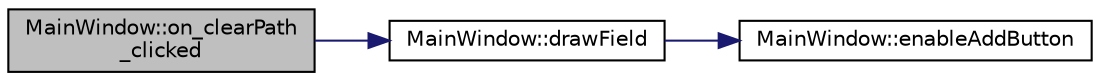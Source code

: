 digraph "MainWindow::on_clearPath_clicked"
{
  edge [fontname="Helvetica",fontsize="10",labelfontname="Helvetica",labelfontsize="10"];
  node [fontname="Helvetica",fontsize="10",shape=record];
  rankdir="LR";
  Node85 [label="MainWindow::on_clearPath\l_clicked",height=0.2,width=0.4,color="black", fillcolor="grey75", style="filled", fontcolor="black"];
  Node85 -> Node86 [color="midnightblue",fontsize="10",style="solid",fontname="Helvetica"];
  Node86 [label="MainWindow::drawField",height=0.2,width=0.4,color="black", fillcolor="white", style="filled",URL="$class_main_window.html#aff1872a445dd3f551048191a3405d023",tooltip="Redraws the field. "];
  Node86 -> Node87 [color="midnightblue",fontsize="10",style="solid",fontname="Helvetica"];
  Node87 [label="MainWindow::enableAddButton",height=0.2,width=0.4,color="black", fillcolor="white", style="filled",URL="$class_main_window.html#a78fcaf82e1e2c3e8a36d37e4cf4a31d4",tooltip="Enables the Add path button. "];
}
